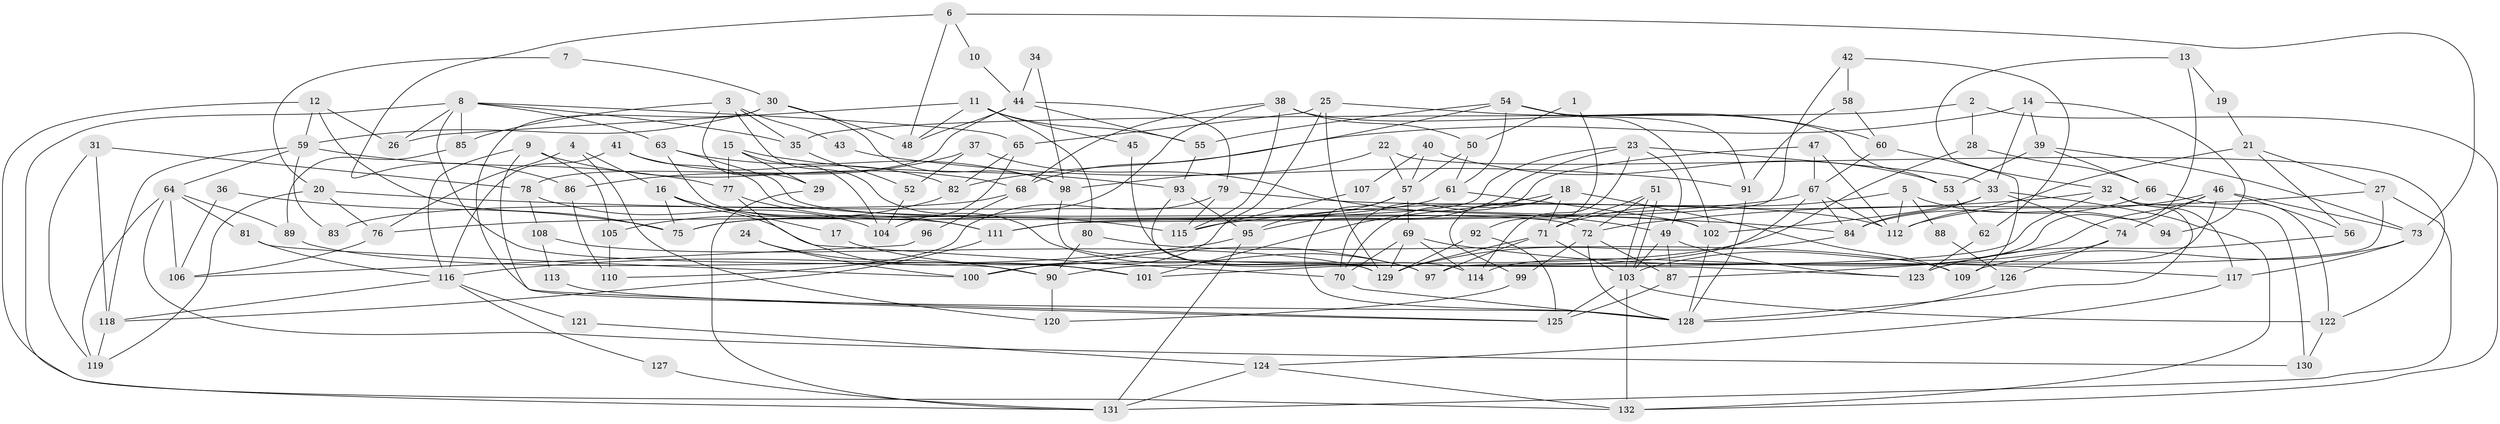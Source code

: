// coarse degree distribution, {5: 0.25, 8: 0.15, 10: 0.175, 3: 0.075, 9: 0.075, 4: 0.075, 6: 0.025, 7: 0.1, 2: 0.025, 13: 0.025, 11: 0.025}
// Generated by graph-tools (version 1.1) at 2025/37/03/04/25 23:37:00]
// undirected, 132 vertices, 264 edges
graph export_dot {
  node [color=gray90,style=filled];
  1;
  2;
  3;
  4;
  5;
  6;
  7;
  8;
  9;
  10;
  11;
  12;
  13;
  14;
  15;
  16;
  17;
  18;
  19;
  20;
  21;
  22;
  23;
  24;
  25;
  26;
  27;
  28;
  29;
  30;
  31;
  32;
  33;
  34;
  35;
  36;
  37;
  38;
  39;
  40;
  41;
  42;
  43;
  44;
  45;
  46;
  47;
  48;
  49;
  50;
  51;
  52;
  53;
  54;
  55;
  56;
  57;
  58;
  59;
  60;
  61;
  62;
  63;
  64;
  65;
  66;
  67;
  68;
  69;
  70;
  71;
  72;
  73;
  74;
  75;
  76;
  77;
  78;
  79;
  80;
  81;
  82;
  83;
  84;
  85;
  86;
  87;
  88;
  89;
  90;
  91;
  92;
  93;
  94;
  95;
  96;
  97;
  98;
  99;
  100;
  101;
  102;
  103;
  104;
  105;
  106;
  107;
  108;
  109;
  110;
  111;
  112;
  113;
  114;
  115;
  116;
  117;
  118;
  119;
  120;
  121;
  122;
  123;
  124;
  125;
  126;
  127;
  128;
  129;
  130;
  131;
  132;
  1 -- 50;
  1 -- 92;
  2 -- 35;
  2 -- 132;
  2 -- 28;
  3 -- 97;
  3 -- 85;
  3 -- 29;
  3 -- 35;
  3 -- 43;
  4 -- 120;
  4 -- 16;
  4 -- 76;
  5 -- 112;
  5 -- 71;
  5 -- 88;
  5 -- 94;
  6 -- 48;
  6 -- 73;
  6 -- 10;
  6 -- 86;
  7 -- 20;
  7 -- 30;
  8 -- 63;
  8 -- 65;
  8 -- 26;
  8 -- 35;
  8 -- 85;
  8 -- 90;
  8 -- 131;
  9 -- 125;
  9 -- 68;
  9 -- 105;
  9 -- 116;
  10 -- 44;
  11 -- 55;
  11 -- 26;
  11 -- 45;
  11 -- 48;
  11 -- 80;
  12 -- 59;
  12 -- 132;
  12 -- 26;
  12 -- 75;
  13 -- 114;
  13 -- 32;
  13 -- 19;
  14 -- 33;
  14 -- 82;
  14 -- 39;
  14 -- 94;
  15 -- 29;
  15 -- 77;
  15 -- 93;
  15 -- 104;
  16 -- 70;
  16 -- 75;
  16 -- 17;
  16 -- 111;
  17 -- 97;
  18 -- 70;
  18 -- 109;
  18 -- 71;
  18 -- 99;
  18 -- 101;
  19 -- 21;
  20 -- 76;
  20 -- 119;
  20 -- 84;
  21 -- 27;
  21 -- 56;
  21 -- 112;
  22 -- 98;
  22 -- 122;
  22 -- 57;
  23 -- 49;
  23 -- 111;
  23 -- 33;
  23 -- 95;
  23 -- 114;
  24 -- 100;
  24 -- 90;
  25 -- 60;
  25 -- 129;
  25 -- 65;
  25 -- 100;
  27 -- 72;
  27 -- 131;
  27 -- 97;
  28 -- 66;
  28 -- 100;
  29 -- 131;
  30 -- 128;
  30 -- 48;
  30 -- 59;
  30 -- 98;
  31 -- 118;
  31 -- 78;
  31 -- 119;
  32 -- 90;
  32 -- 130;
  32 -- 115;
  32 -- 117;
  32 -- 128;
  33 -- 132;
  33 -- 74;
  33 -- 84;
  33 -- 102;
  34 -- 44;
  34 -- 98;
  35 -- 52;
  36 -- 75;
  36 -- 106;
  37 -- 86;
  37 -- 49;
  37 -- 52;
  38 -- 50;
  38 -- 115;
  38 -- 53;
  38 -- 68;
  38 -- 75;
  39 -- 73;
  39 -- 53;
  39 -- 66;
  40 -- 53;
  40 -- 57;
  40 -- 107;
  41 -- 72;
  41 -- 116;
  41 -- 82;
  42 -- 62;
  42 -- 111;
  42 -- 58;
  43 -- 91;
  44 -- 79;
  44 -- 55;
  44 -- 48;
  44 -- 78;
  45 -- 114;
  46 -- 112;
  46 -- 103;
  46 -- 56;
  46 -- 73;
  46 -- 74;
  46 -- 123;
  47 -- 70;
  47 -- 112;
  47 -- 67;
  49 -- 123;
  49 -- 87;
  49 -- 103;
  50 -- 57;
  50 -- 61;
  51 -- 71;
  51 -- 103;
  51 -- 103;
  51 -- 72;
  52 -- 104;
  53 -- 62;
  54 -- 61;
  54 -- 102;
  54 -- 55;
  54 -- 68;
  54 -- 91;
  55 -- 93;
  56 -- 123;
  57 -- 95;
  57 -- 69;
  57 -- 128;
  58 -- 91;
  58 -- 60;
  59 -- 118;
  59 -- 64;
  59 -- 77;
  59 -- 83;
  60 -- 67;
  60 -- 109;
  61 -- 75;
  61 -- 102;
  62 -- 123;
  63 -- 102;
  63 -- 111;
  63 -- 98;
  64 -- 81;
  64 -- 89;
  64 -- 106;
  64 -- 119;
  64 -- 130;
  65 -- 104;
  65 -- 82;
  66 -- 84;
  66 -- 122;
  67 -- 84;
  67 -- 76;
  67 -- 101;
  67 -- 112;
  68 -- 83;
  68 -- 96;
  69 -- 129;
  69 -- 70;
  69 -- 114;
  69 -- 117;
  70 -- 128;
  71 -- 103;
  71 -- 97;
  71 -- 129;
  72 -- 128;
  72 -- 87;
  72 -- 99;
  73 -- 117;
  73 -- 109;
  74 -- 87;
  74 -- 126;
  76 -- 106;
  77 -- 101;
  77 -- 115;
  78 -- 104;
  78 -- 108;
  79 -- 115;
  79 -- 112;
  79 -- 110;
  80 -- 109;
  80 -- 90;
  81 -- 100;
  81 -- 116;
  82 -- 105;
  84 -- 129;
  85 -- 89;
  86 -- 110;
  87 -- 125;
  88 -- 126;
  89 -- 101;
  90 -- 120;
  91 -- 128;
  92 -- 129;
  92 -- 125;
  93 -- 129;
  93 -- 95;
  95 -- 116;
  95 -- 131;
  96 -- 106;
  98 -- 123;
  99 -- 120;
  102 -- 128;
  103 -- 122;
  103 -- 125;
  103 -- 132;
  105 -- 110;
  107 -- 115;
  108 -- 129;
  108 -- 113;
  111 -- 118;
  113 -- 125;
  116 -- 118;
  116 -- 121;
  116 -- 127;
  117 -- 124;
  118 -- 119;
  121 -- 124;
  122 -- 130;
  124 -- 131;
  124 -- 132;
  126 -- 128;
  127 -- 131;
}

